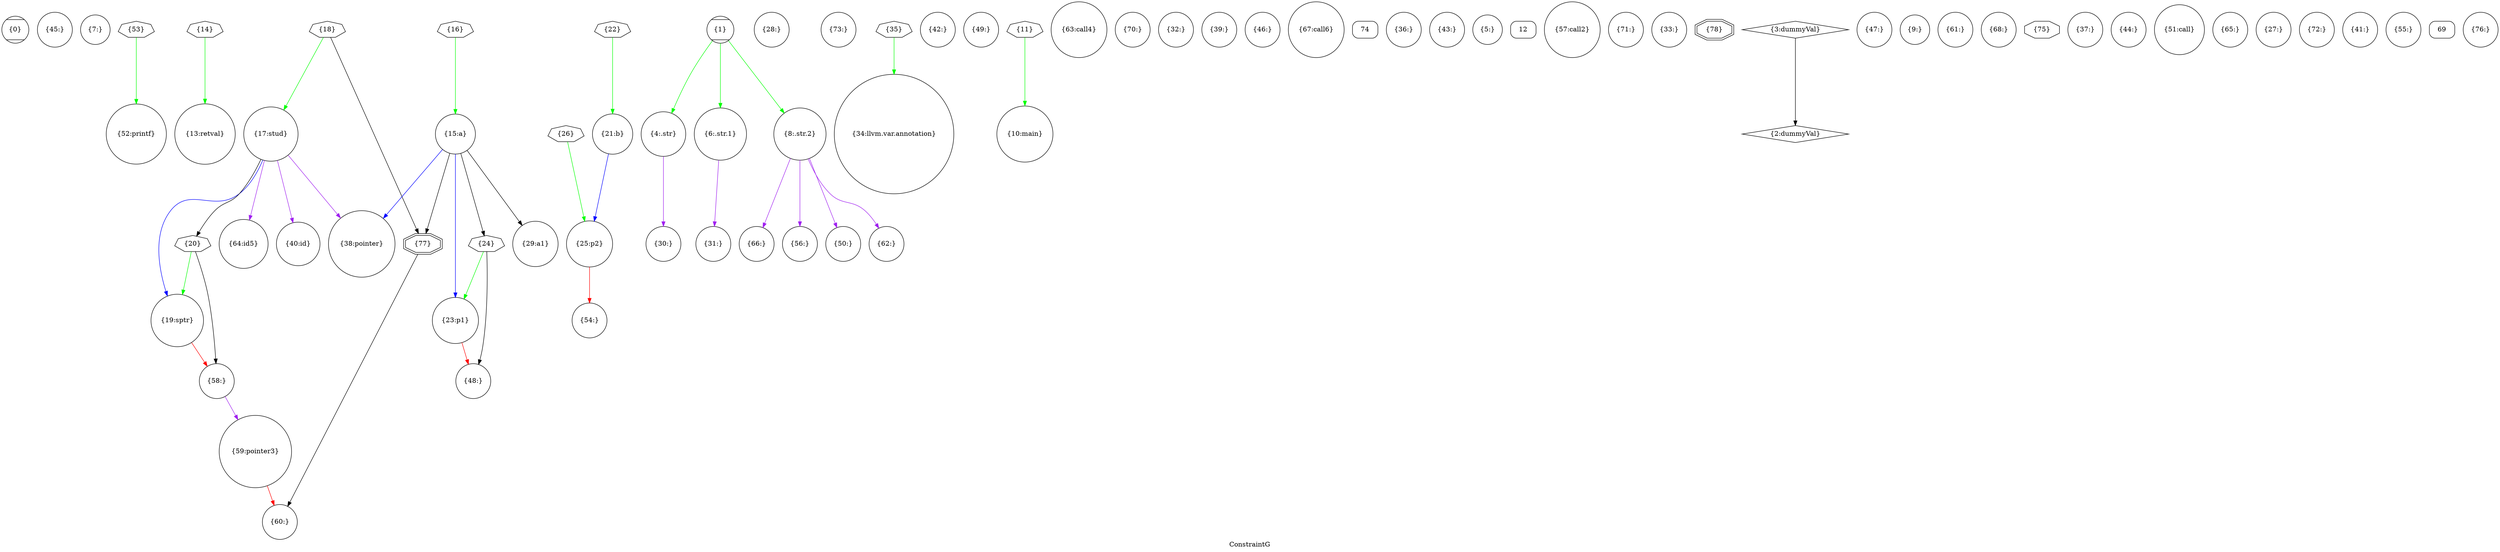 digraph "ConstraintG" {
	label="ConstraintG";

	Node0x701ca60 [shape=record,shape=Mcircle,label="{0}"];
	Node0x701d070 [shape=record,shape=circle,label="{45:}"];
	Node0x701d270 [shape=record,shape=circle,label="{7:}"];
	Node0x701d470 [shape=record,shape=circle,label="{52:printf}"];
	Node0x701d670 [shape=record,shape=septagon,label="{14}"];
	Node0x701d670 -> Node0x7024680[color=green];
	Node0x701d870 [shape=record,shape=circle,label="{59:pointer3}"];
	Node0x701d870 -> Node0x7020470[color=red];
	Node0x701da70 [shape=record,shape=circle,label="{21:b}"];
	Node0x701da70 -> Node0x701f270[color=blue];
	Node0x701dc70 [shape=record,shape=circle,label="{66:}"];
	Node0x701de70 [shape=record,shape=circle,label="{28:}"];
	Node0x701e070 [shape=record,shape=circle,label="{73:}"];
	Node0x701e270 [shape=record,shape=septagon,label="{35}"];
	Node0x701e270 -> Node0x7025280[color=green];
	Node0x701e470 [shape=record,shape=circle,label="{42:}"];
	Node0x701e670 [shape=record,shape=circle,label="{4:.str}"];
	Node0x701e670 -> Node0x7023a80[color=purple];
	Node0x701e870 [shape=record,shape=circle,label="{49:}"];
	Node0x701ea70 [shape=record,shape=septagon,label="{11}"];
	Node0x701ea70 -> Node0x7025a80[color=green];
	Node0x701ec70 [shape=record,shape=circle,label="{56:}"];
	Node0x701ee70 [shape=record,shape=septagon,label="{18}"];
	Node0x701ee70 -> Node0x7025e80[color=green];
	Node0x701ee70 -> Node0x702e4d0[color=black];
	Node0x701f070 [shape=record,shape=circle,label="{63:call4}"];
	Node0x701f270 [shape=record,shape=circle,label="{25:p2}"];
	Node0x701f270 -> Node0x7022c70[color=red];
	Node0x701f470 [shape=record,shape=circle,label="{70:}"];
	Node0x701f670 [shape=record,shape=circle,label="{32:}"];
	Node0x702e4d0 [shape=record,shape=doubleoctagon,label="{77}"];
	Node0x702e4d0 -> Node0x7020470[color=black];
	Node0x701f870 [shape=record,shape=circle,label="{39:}"];
	Node0x701fa70 [shape=record,shape=Mcircle,label="{1}"];
	Node0x701fa70 -> Node0x701e670[color=green];
	Node0x701fa70 -> Node0x7024280[color=green];
	Node0x701fa70 -> Node0x701fe70[color=green];
	Node0x701fc70 [shape=record,shape=circle,label="{46:}"];
	Node0x701fe70 [shape=record,shape=circle,label="{8:.str.2}"];
	Node0x701fe70 -> Node0x7021470[color=purple];
	Node0x701fe70 -> Node0x701ec70[color=purple];
	Node0x701fe70 -> Node0x7026080[color=purple];
	Node0x701fe70 -> Node0x701dc70[color=purple];
	Node0x7020070 [shape=record,shape=septagon,label="{53}"];
	Node0x7020070 -> Node0x701d470[color=green];
	Node0x7020270 [shape=record,shape=circle,label="{15:a}"];
	Node0x7020270 -> Node0x7026280[color=black];
	Node0x7020270 -> Node0x7020a70[color=black];
	Node0x7020270 -> Node0x702e4d0[color=black];
	Node0x7020270 -> Node0x7023680[color=blue];
	Node0x7020270 -> Node0x7026a80[color=blue];
	Node0x7020470 [shape=record,shape=circle,label="{60:}"];
	Node0x7020670 [shape=record,shape=septagon,label="{22}"];
	Node0x7020670 -> Node0x701da70[color=green];
	Node0x7020870 [shape=record,shape=circle,label="{67:call6}"];
	Node0x7020a70 [shape=record,shape=circle,label="{29:a1}"];
	Node0x7020c70 [shape=record,shape=Mrecord,label="{74}"];
	Node0x7020e70 [shape=record,shape=circle,label="{36:}"];
	Node0x7021070 [shape=record,shape=circle,label="{43:}"];
	Node0x7021270 [shape=record,shape=circle,label="{5:}"];
	Node0x7021470 [shape=record,shape=circle,label="{50:}"];
	Node0x7021670 [shape=record,shape=Mrecord,label="{12}"];
	Node0x7021870 [shape=record,shape=circle,label="{57:call2}"];
	Node0x7021a70 [shape=record,shape=circle,label="{19:sptr}"];
	Node0x7021a70 -> Node0x7024880[color=red];
	Node0x7021c70 [shape=record,shape=circle,label="{64:id5}"];
	Node0x7021e70 [shape=record,shape=septagon,label="{26}"];
	Node0x7021e70 -> Node0x701f270[color=green];
	Node0x7022070 [shape=record,shape=circle,label="{71:}"];
	Node0x7022270 [shape=record,shape=circle,label="{33:}"];
	Node0x702ea70 [shape=record,shape=doubleoctagon,label="{78}"];
	Node0x7022470 [shape=record,shape=circle,label="{40:id}"];
	Node0x7022670 [shape=record,shape=diamond,label="{2:dummyVal}"];
	Node0x7022870 [shape=record,shape=circle,label="{47:}"];
	Node0x7022a70 [shape=record,shape=circle,label="{9:}"];
	Node0x7022c70 [shape=record,shape=circle,label="{54:}"];
	Node0x701cc60 [shape=record,shape=septagon,label="{16}"];
	Node0x701cc60 -> Node0x7020270[color=green];
	Node0x701ce60 [shape=record,shape=circle,label="{61:}"];
	Node0x7023680 [shape=record,shape=circle,label="{23:p1}"];
	Node0x7023680 -> Node0x7025880[color=red];
	Node0x7023880 [shape=record,shape=circle,label="{68:}"];
	Node0x7023a80 [shape=record,shape=circle,label="{30:}"];
	Node0x7023c80 [shape=record,shape=octagon,label="{75}"];
	Node0x7023e80 [shape=record,shape=circle,label="{37:}"];
	Node0x7024080 [shape=record,shape=circle,label="{44:}"];
	Node0x7024280 [shape=record,shape=circle,label="{6:.str.1}"];
	Node0x7024280 -> Node0x7026680[color=purple];
	Node0x7024480 [shape=record,shape=circle,label="{51:call}"];
	Node0x7024680 [shape=record,shape=circle,label="{13:retval}"];
	Node0x7024880 [shape=record,shape=circle,label="{58:}"];
	Node0x7024880 -> Node0x701d870[color=purple];
	Node0x7024a80 [shape=record,shape=septagon,label="{20}"];
	Node0x7024a80 -> Node0x7021a70[color=green];
	Node0x7024a80 -> Node0x7024880[color=black];
	Node0x7024c80 [shape=record,shape=circle,label="{65:}"];
	Node0x7024e80 [shape=record,shape=circle,label="{27:}"];
	Node0x7025080 [shape=record,shape=circle,label="{72:}"];
	Node0x7025280 [shape=record,shape=circle,label="{34:llvm.var.annotation}"];
	Node0x7025480 [shape=record,shape=circle,label="{41:}"];
	Node0x7025680 [shape=record,shape=diamond,label="{3:dummyVal}"];
	Node0x7025680 -> Node0x7022670[color=black];
	Node0x7025880 [shape=record,shape=circle,label="{48:}"];
	Node0x7025a80 [shape=record,shape=circle,label="{10:main}"];
	Node0x7025c80 [shape=record,shape=circle,label="{55:}"];
	Node0x7025e80 [shape=record,shape=circle,label="{17:stud}"];
	Node0x7025e80 -> Node0x7024a80[color=black];
	Node0x7025e80 -> Node0x7021a70[color=blue];
	Node0x7025e80 -> Node0x7026a80[color=purple];
	Node0x7025e80 -> Node0x7022470[color=purple];
	Node0x7025e80 -> Node0x7021c70[color=purple];
	Node0x7026080 [shape=record,shape=circle,label="{62:}"];
	Node0x7026280 [shape=record,shape=septagon,label="{24}"];
	Node0x7026280 -> Node0x7023680[color=green];
	Node0x7026280 -> Node0x7025880[color=black];
	Node0x7026480 [shape=record,shape=Mrecord,label="{69}"];
	Node0x7026680 [shape=record,shape=circle,label="{31:}"];
	Node0x7026880 [shape=record,shape=circle,label="{76:}"];
	Node0x7026a80 [shape=record,shape=circle,label="{38:pointer}"];
}
